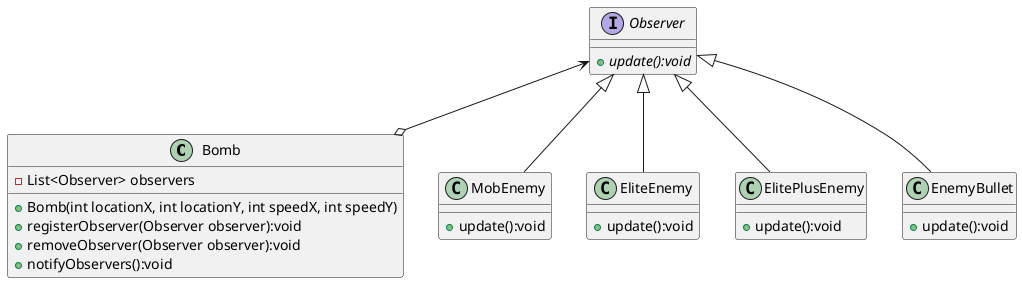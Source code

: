 @startuml
'https://plantuml.com/class-diagram
class Bomb{
    - List<Observer> observers
    + Bomb(int locationX, int locationY, int speedX, int speedY)
    + registerObserver(Observer observer):void
    + removeObserver(Observer observer):void
    + notifyObservers():void
}
interface Observer{
    + {abstract} update():void
}
class MobEnemy{
    + update():void
}
class EliteEnemy{
    + update():void
}
class ElitePlusEnemy{
    + update():void
}
class EnemyBullet{
    + update():void
}
Observer <--o Bomb
Observer <|-- MobEnemy
Observer <|-- EliteEnemy
Observer <|-- ElitePlusEnemy
Observer <|-- EnemyBullet
@enduml